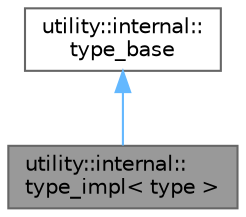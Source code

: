 digraph "utility::internal::type_impl&lt; type &gt;"
{
 // LATEX_PDF_SIZE
  bgcolor="transparent";
  edge [fontname=Helvetica,fontsize=10,labelfontname=Helvetica,labelfontsize=10];
  node [fontname=Helvetica,fontsize=10,shape=box,height=0.2,width=0.4];
  Node1 [id="Node000001",label="utility::internal::\ltype_impl\< type \>",height=0.2,width=0.4,color="gray40", fillcolor="grey60", style="filled", fontcolor="black",tooltip=" "];
  Node2 -> Node1 [id="edge1_Node000001_Node000002",dir="back",color="steelblue1",style="solid",tooltip=" "];
  Node2 [id="Node000002",label="utility::internal::\ltype_base",height=0.2,width=0.4,color="gray40", fillcolor="white", style="filled",URL="$classutility_1_1internal_1_1type__base.html",tooltip=" "];
}
